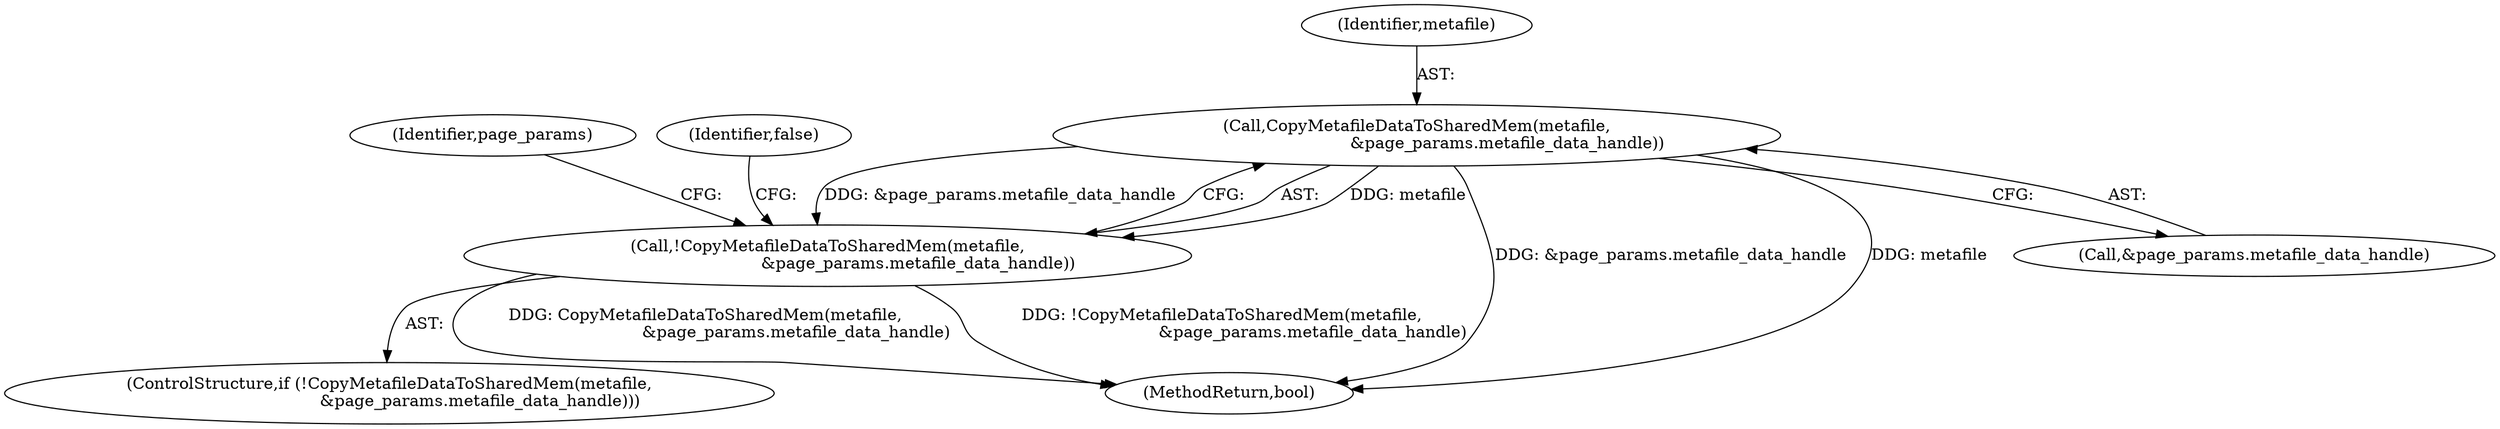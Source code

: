 digraph "1_Chrome_673ce95d481ea9368c4d4d43ac756ba1d6d9e608_3@del" {
"1000172" [label="(Call,CopyMetafileDataToSharedMem(metafile,\n                                   &page_params.metafile_data_handle))"];
"1000171" [label="(Call,!CopyMetafileDataToSharedMem(metafile,\n                                   &page_params.metafile_data_handle))"];
"1000183" [label="(Identifier,page_params)"];
"1000203" [label="(MethodReturn,bool)"];
"1000170" [label="(ControlStructure,if (!CopyMetafileDataToSharedMem(metafile,\n                                   &page_params.metafile_data_handle)))"];
"1000171" [label="(Call,!CopyMetafileDataToSharedMem(metafile,\n                                   &page_params.metafile_data_handle))"];
"1000180" [label="(Identifier,false)"];
"1000173" [label="(Identifier,metafile)"];
"1000172" [label="(Call,CopyMetafileDataToSharedMem(metafile,\n                                   &page_params.metafile_data_handle))"];
"1000174" [label="(Call,&page_params.metafile_data_handle)"];
"1000172" -> "1000171"  [label="AST: "];
"1000172" -> "1000174"  [label="CFG: "];
"1000173" -> "1000172"  [label="AST: "];
"1000174" -> "1000172"  [label="AST: "];
"1000171" -> "1000172"  [label="CFG: "];
"1000172" -> "1000203"  [label="DDG: &page_params.metafile_data_handle"];
"1000172" -> "1000203"  [label="DDG: metafile"];
"1000172" -> "1000171"  [label="DDG: metafile"];
"1000172" -> "1000171"  [label="DDG: &page_params.metafile_data_handle"];
"1000171" -> "1000170"  [label="AST: "];
"1000180" -> "1000171"  [label="CFG: "];
"1000183" -> "1000171"  [label="CFG: "];
"1000171" -> "1000203"  [label="DDG: CopyMetafileDataToSharedMem(metafile,\n                                   &page_params.metafile_data_handle)"];
"1000171" -> "1000203"  [label="DDG: !CopyMetafileDataToSharedMem(metafile,\n                                   &page_params.metafile_data_handle)"];
}
